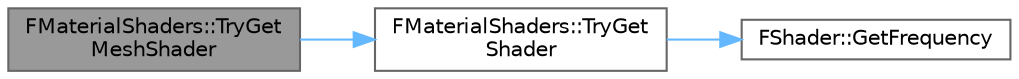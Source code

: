 digraph "FMaterialShaders::TryGetMeshShader"
{
 // INTERACTIVE_SVG=YES
 // LATEX_PDF_SIZE
  bgcolor="transparent";
  edge [fontname=Helvetica,fontsize=10,labelfontname=Helvetica,labelfontsize=10];
  node [fontname=Helvetica,fontsize=10,shape=box,height=0.2,width=0.4];
  rankdir="LR";
  Node1 [id="Node000001",label="FMaterialShaders::TryGet\lMeshShader",height=0.2,width=0.4,color="gray40", fillcolor="grey60", style="filled", fontcolor="black",tooltip=" "];
  Node1 -> Node2 [id="edge1_Node000001_Node000002",color="steelblue1",style="solid",tooltip=" "];
  Node2 [id="Node000002",label="FMaterialShaders::TryGet\lShader",height=0.2,width=0.4,color="grey40", fillcolor="white", style="filled",URL="$de/dd2/structFMaterialShaders.html#a8a688170a65f6c245e07685237cbc47e",tooltip=" "];
  Node2 -> Node3 [id="edge2_Node000002_Node000003",color="steelblue1",style="solid",tooltip=" "];
  Node3 [id="Node000003",label="FShader::GetFrequency",height=0.2,width=0.4,color="grey40", fillcolor="white", style="filled",URL="$dd/df9/classFShader.html#acbd614f3ffa19fce159bee9b4e3fa9d9",tooltip=" "];
}
